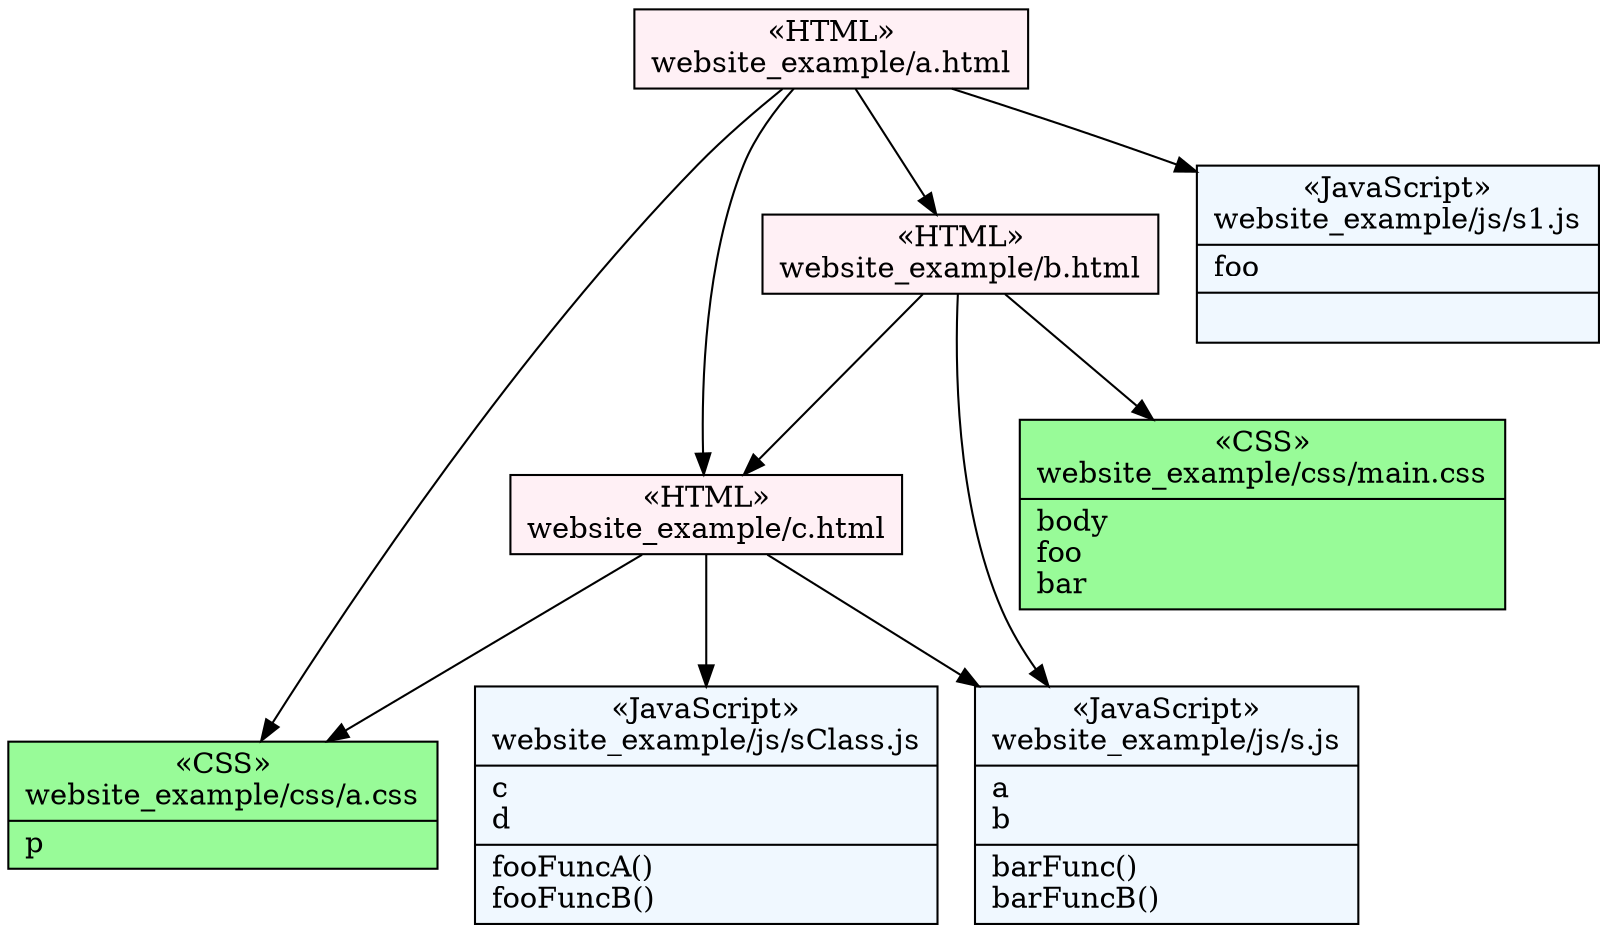 digraph G {
  "website_example/a.html" [ label = "{&laquo;HTML»\nwebsite_example/a.html}", shape = record, style = "filled", fillcolor = "lavenderblush" ];
  "website_example/b.html" [ label = "{&laquo;HTML»\nwebsite_example/b.html}", shape = record, style = "filled", fillcolor = "lavenderblush" ];
  "website_example/c.html" [ label = "{&laquo;HTML»\nwebsite_example/c.html}", shape = record, style = "filled", fillcolor = "lavenderblush" ];
  "website_example/css/a.css" [ label = "{&laquo;CSS»\nwebsite_example/css/a.css|p\l}", shape = record, style = "filled", fillcolor = "palegreen" ];
  "website_example/css/main.css" [ label = "{&laquo;CSS»\nwebsite_example/css/main.css|body\lfoo\lbar\l}", shape = record, style = "filled", fillcolor = "palegreen" ];
  "website_example/js/s.js" [ label = "{&laquo;JavaScript»\nwebsite_example/js/s.js|a\lb\l|barFunc()\lbarFuncB()\l}", shape = record, style = "filled", fillcolor = "aliceblue" ];
  "website_example/js/s1.js" [ label = "{&laquo;JavaScript»\nwebsite_example/js/s1.js|foo\l|\l}", shape = record, style = "filled", fillcolor = "aliceblue" ];
  "website_example/js/sClass.js" [ label = "{&laquo;JavaScript»\nwebsite_example/js/sClass.js|c\ld\l|fooFuncA()\lfooFuncB()\l}", shape = record, style = "filled", fillcolor = "aliceblue" ];
  "website_example/a.html" -> "website_example/c.html";
  "website_example/b.html" -> "website_example/js/s.js";
  "website_example/c.html" -> "website_example/css/a.css";
  "website_example/a.html" -> "website_example/b.html";
  "website_example/a.html" -> "website_example/js/s1.js";
  "website_example/b.html" -> "website_example/c.html";
  "website_example/c.html" -> "website_example/js/sClass.js";
  "website_example/b.html" -> "website_example/css/main.css";
  "website_example/c.html" -> "website_example/js/s.js";
  "website_example/a.html" -> "website_example/css/a.css";
}
